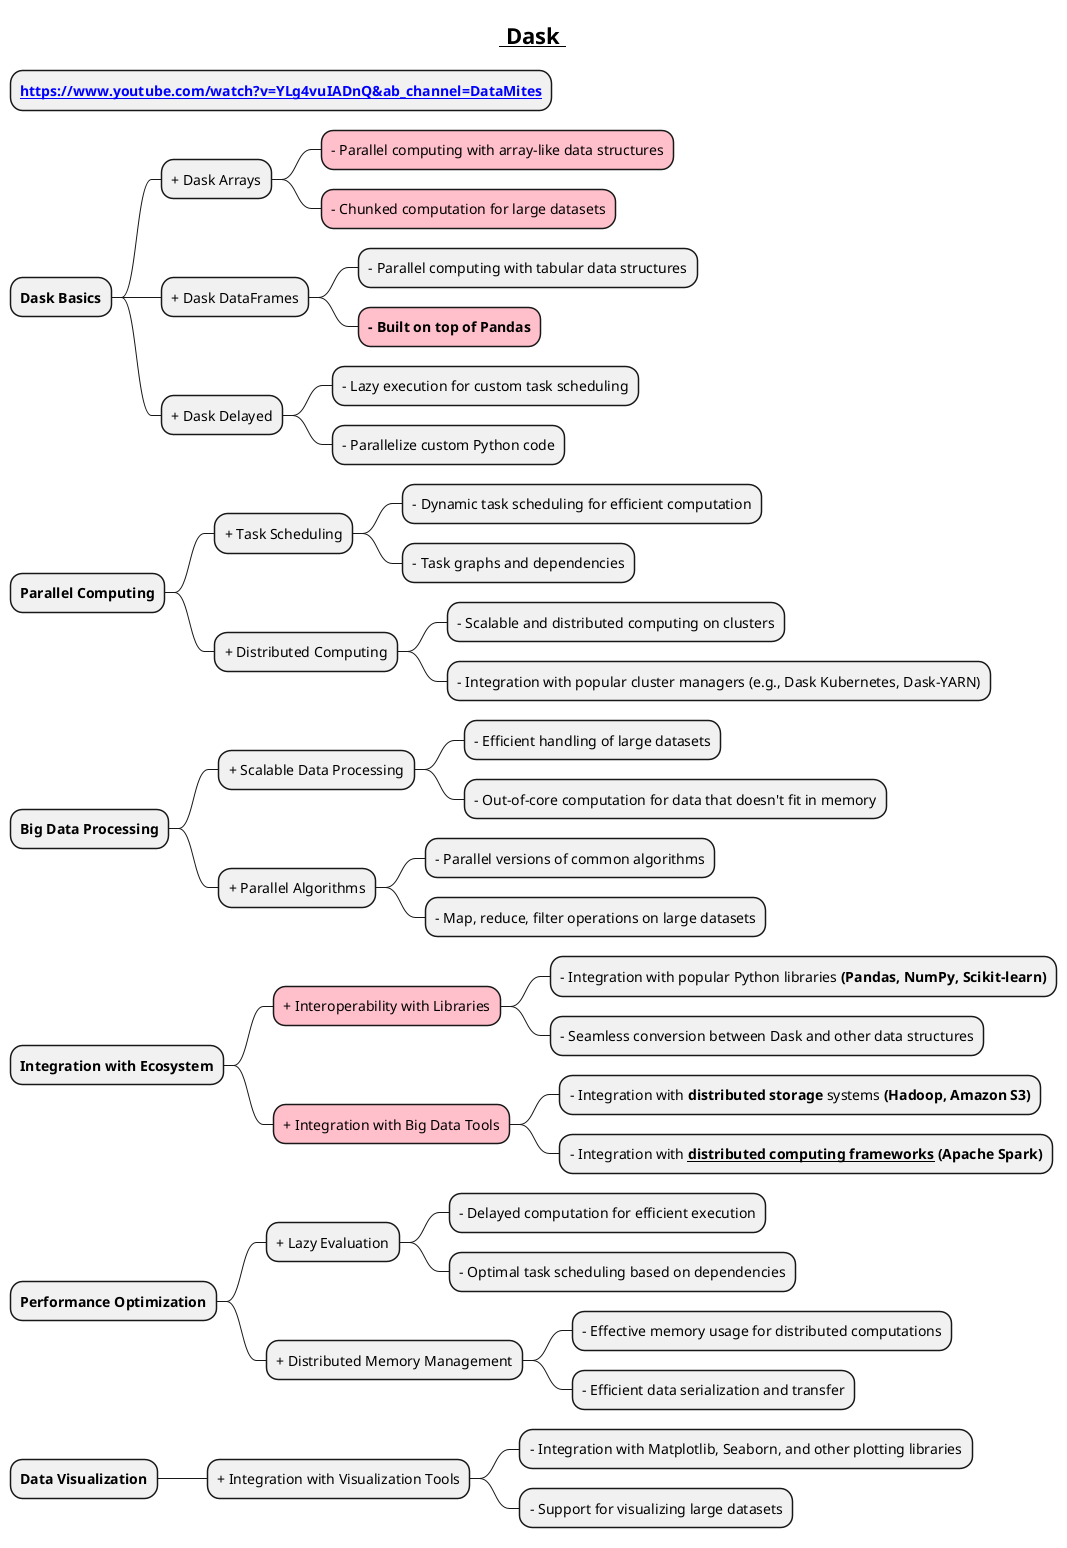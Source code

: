 @startmindmap

title =__ Dask __
* **[[https://www.youtube.com/watch?v=YLg4vuIADnQ&ab_channel=DataMites]]**

* **Dask Basics**
** + Dask Arrays
***[#pink] - Parallel computing with array-like data structures
***[#pink] - Chunked computation for large datasets
** + Dask DataFrames
*** - Parallel computing with tabular data structures
***[#pink] **- Built on top of Pandas**
** + Dask Delayed
*** - Lazy execution for custom task scheduling
*** - Parallelize custom Python code

* **Parallel Computing**
** + Task Scheduling
*** - Dynamic task scheduling for efficient computation
*** - Task graphs and dependencies
** + Distributed Computing
*** - Scalable and distributed computing on clusters
*** - Integration with popular cluster managers (e.g., Dask Kubernetes, Dask-YARN)

* **Big Data Processing**
** + Scalable Data Processing
*** - Efficient handling of large datasets
*** - Out-of-core computation for data that doesn't fit in memory
** + Parallel Algorithms
*** - Parallel versions of common algorithms
*** - Map, reduce, filter operations on large datasets

* **Integration with Ecosystem**
**[#pink] + Interoperability with Libraries
*** - Integration with popular Python libraries **(Pandas, NumPy, Scikit-learn)**
*** - Seamless conversion between Dask and other data structures
**[#pink] + Integration with Big Data Tools
*** - Integration with **distributed storage** systems **(Hadoop, Amazon S3)**
*** - Integration with **__distributed computing frameworks__ (Apache Spark)**

* **Performance Optimization**
** + Lazy Evaluation
*** - Delayed computation for efficient execution
*** - Optimal task scheduling based on dependencies
** + Distributed Memory Management
*** - Effective memory usage for distributed computations
*** - Efficient data serialization and transfer

* **Data Visualization**
** + Integration with Visualization Tools
*** - Integration with Matplotlib, Seaborn, and other plotting libraries
*** - Support for visualizing large datasets

@endmindmap
